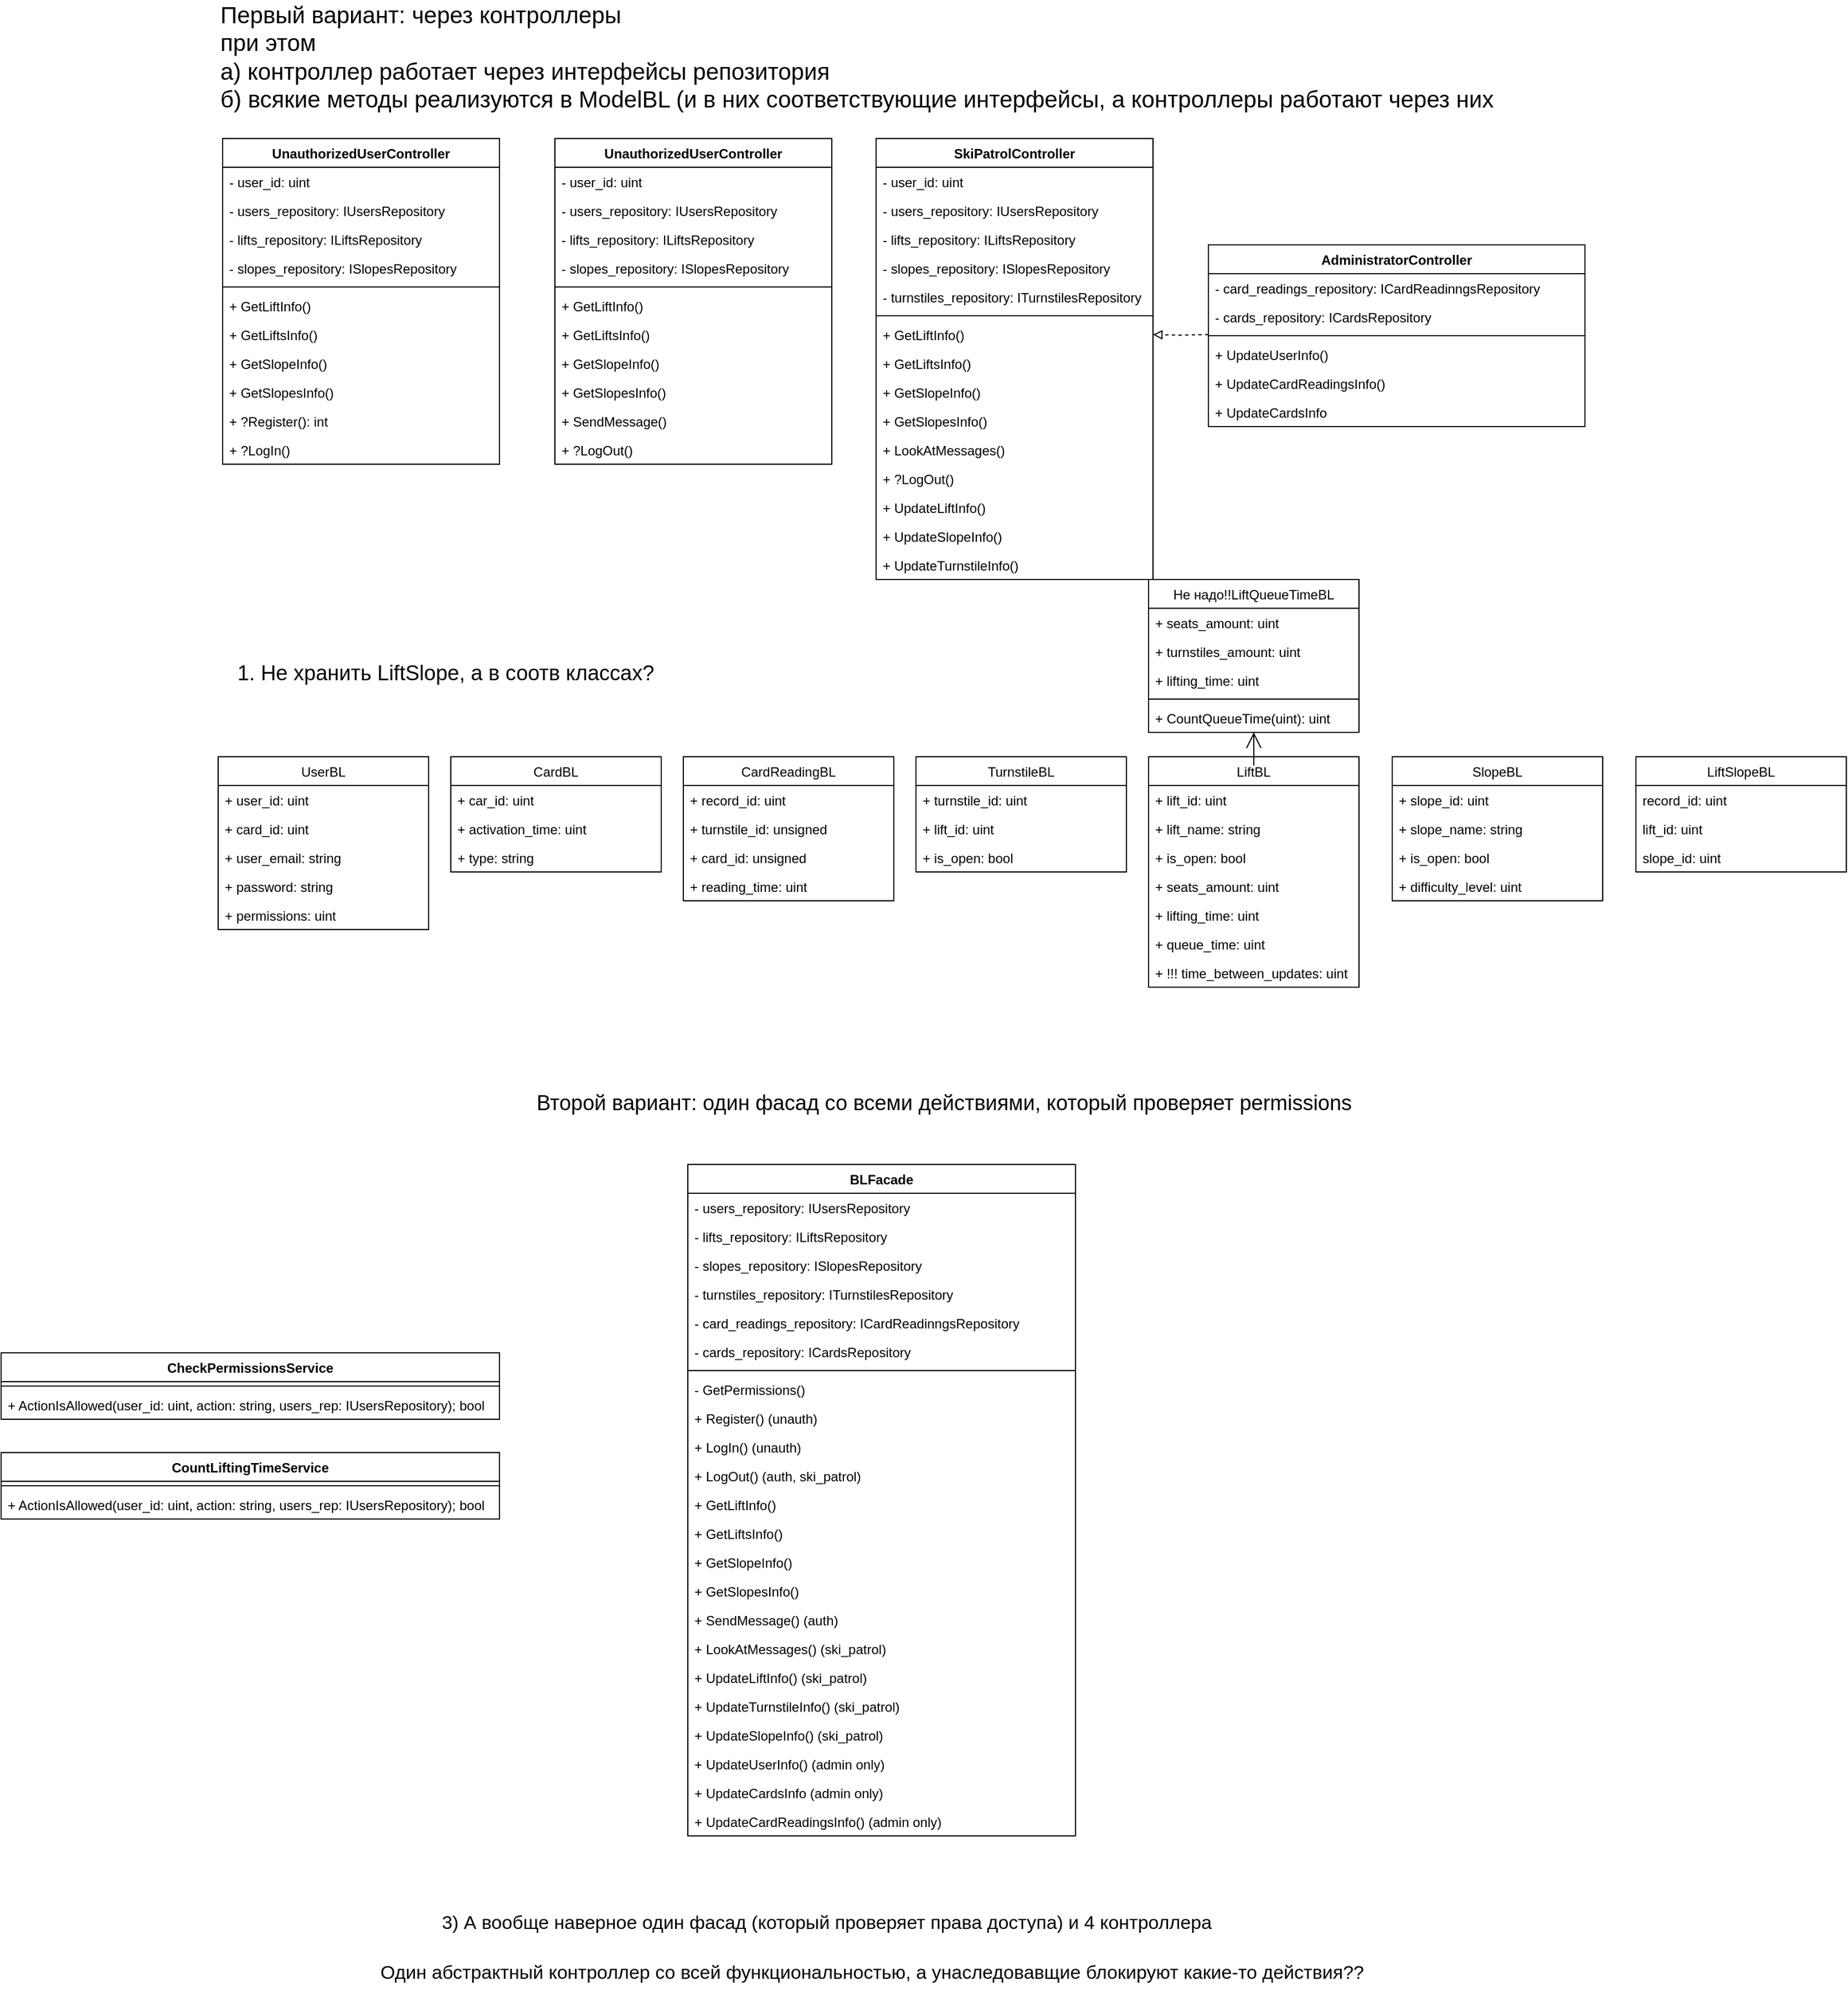 <mxfile version="13.9.9" type="device"><diagram id="GbAxHkQEyQ_dzxyDIb_W" name="Страница 1"><mxGraphModel dx="3433" dy="1813" grid="1" gridSize="10" guides="1" tooltips="1" connect="1" arrows="1" fold="1" page="1" pageScale="1" pageWidth="827" pageHeight="1169" math="0" shadow="0"><root><mxCell id="0"/><mxCell id="1" parent="0"/><mxCell id="fqfk4KdycGgmGT_ouK-s-1" value="UserBL" style="swimlane;fontStyle=0;childLayout=stackLayout;horizontal=1;startSize=26;fillColor=none;horizontalStack=0;resizeParent=1;resizeParentMax=0;resizeLast=0;collapsible=1;marginBottom=0;" parent="1" vertex="1"><mxGeometry x="-1884" y="32" width="190" height="156" as="geometry"/></mxCell><mxCell id="fqfk4KdycGgmGT_ouK-s-2" value="+ user_id: uint" style="text;strokeColor=none;fillColor=none;align=left;verticalAlign=top;spacingLeft=4;spacingRight=4;overflow=hidden;rotatable=0;points=[[0,0.5],[1,0.5]];portConstraint=eastwest;" parent="fqfk4KdycGgmGT_ouK-s-1" vertex="1"><mxGeometry y="26" width="190" height="26" as="geometry"/></mxCell><mxCell id="fqfk4KdycGgmGT_ouK-s-3" value="+ card_id: uint" style="text;strokeColor=none;fillColor=none;align=left;verticalAlign=top;spacingLeft=4;spacingRight=4;overflow=hidden;rotatable=0;points=[[0,0.5],[1,0.5]];portConstraint=eastwest;" parent="fqfk4KdycGgmGT_ouK-s-1" vertex="1"><mxGeometry y="52" width="190" height="26" as="geometry"/></mxCell><mxCell id="fqfk4KdycGgmGT_ouK-s-4" value="+ user_email: string" style="text;strokeColor=none;fillColor=none;align=left;verticalAlign=top;spacingLeft=4;spacingRight=4;overflow=hidden;rotatable=0;points=[[0,0.5],[1,0.5]];portConstraint=eastwest;" parent="fqfk4KdycGgmGT_ouK-s-1" vertex="1"><mxGeometry y="78" width="190" height="26" as="geometry"/></mxCell><mxCell id="fqfk4KdycGgmGT_ouK-s-5" value="+ password: string" style="text;strokeColor=none;fillColor=none;align=left;verticalAlign=top;spacingLeft=4;spacingRight=4;overflow=hidden;rotatable=0;points=[[0,0.5],[1,0.5]];portConstraint=eastwest;" parent="fqfk4KdycGgmGT_ouK-s-1" vertex="1"><mxGeometry y="104" width="190" height="26" as="geometry"/></mxCell><mxCell id="fqfk4KdycGgmGT_ouK-s-6" value="+ permissions: uint" style="text;strokeColor=none;fillColor=none;align=left;verticalAlign=top;spacingLeft=4;spacingRight=4;overflow=hidden;rotatable=0;points=[[0,0.5],[1,0.5]];portConstraint=eastwest;" parent="fqfk4KdycGgmGT_ouK-s-1" vertex="1"><mxGeometry y="130" width="190" height="26" as="geometry"/></mxCell><mxCell id="fqfk4KdycGgmGT_ouK-s-7" value="CardBL" style="swimlane;fontStyle=0;childLayout=stackLayout;horizontal=1;startSize=26;fillColor=none;horizontalStack=0;resizeParent=1;resizeParentMax=0;resizeLast=0;collapsible=1;marginBottom=0;" parent="1" vertex="1"><mxGeometry x="-1674" y="32" width="190" height="104" as="geometry"/></mxCell><mxCell id="fqfk4KdycGgmGT_ouK-s-8" value="+ car_id: uint" style="text;strokeColor=none;fillColor=none;align=left;verticalAlign=top;spacingLeft=4;spacingRight=4;overflow=hidden;rotatable=0;points=[[0,0.5],[1,0.5]];portConstraint=eastwest;" parent="fqfk4KdycGgmGT_ouK-s-7" vertex="1"><mxGeometry y="26" width="190" height="26" as="geometry"/></mxCell><mxCell id="fqfk4KdycGgmGT_ouK-s-9" value="+ activation_time: uint" style="text;strokeColor=none;fillColor=none;align=left;verticalAlign=top;spacingLeft=4;spacingRight=4;overflow=hidden;rotatable=0;points=[[0,0.5],[1,0.5]];portConstraint=eastwest;" parent="fqfk4KdycGgmGT_ouK-s-7" vertex="1"><mxGeometry y="52" width="190" height="26" as="geometry"/></mxCell><mxCell id="fqfk4KdycGgmGT_ouK-s-10" value="+ type: string" style="text;strokeColor=none;fillColor=none;align=left;verticalAlign=top;spacingLeft=4;spacingRight=4;overflow=hidden;rotatable=0;points=[[0,0.5],[1,0.5]];portConstraint=eastwest;" parent="fqfk4KdycGgmGT_ouK-s-7" vertex="1"><mxGeometry y="78" width="190" height="26" as="geometry"/></mxCell><mxCell id="fqfk4KdycGgmGT_ouK-s-13" value="CardReadingBL" style="swimlane;fontStyle=0;childLayout=stackLayout;horizontal=1;startSize=26;fillColor=none;horizontalStack=0;resizeParent=1;resizeParentMax=0;resizeLast=0;collapsible=1;marginBottom=0;" parent="1" vertex="1"><mxGeometry x="-1464" y="32" width="190" height="130" as="geometry"/></mxCell><mxCell id="fqfk4KdycGgmGT_ouK-s-14" value="+ record_id: uint" style="text;strokeColor=none;fillColor=none;align=left;verticalAlign=top;spacingLeft=4;spacingRight=4;overflow=hidden;rotatable=0;points=[[0,0.5],[1,0.5]];portConstraint=eastwest;" parent="fqfk4KdycGgmGT_ouK-s-13" vertex="1"><mxGeometry y="26" width="190" height="26" as="geometry"/></mxCell><mxCell id="fqfk4KdycGgmGT_ouK-s-15" value="+ turnstile_id: unsigned" style="text;strokeColor=none;fillColor=none;align=left;verticalAlign=top;spacingLeft=4;spacingRight=4;overflow=hidden;rotatable=0;points=[[0,0.5],[1,0.5]];portConstraint=eastwest;" parent="fqfk4KdycGgmGT_ouK-s-13" vertex="1"><mxGeometry y="52" width="190" height="26" as="geometry"/></mxCell><mxCell id="fqfk4KdycGgmGT_ouK-s-16" value="+ card_id: unsigned" style="text;strokeColor=none;fillColor=none;align=left;verticalAlign=top;spacingLeft=4;spacingRight=4;overflow=hidden;rotatable=0;points=[[0,0.5],[1,0.5]];portConstraint=eastwest;" parent="fqfk4KdycGgmGT_ouK-s-13" vertex="1"><mxGeometry y="78" width="190" height="26" as="geometry"/></mxCell><mxCell id="fqfk4KdycGgmGT_ouK-s-17" value="+ reading_time: uint" style="text;strokeColor=none;fillColor=none;align=left;verticalAlign=top;spacingLeft=4;spacingRight=4;overflow=hidden;rotatable=0;points=[[0,0.5],[1,0.5]];portConstraint=eastwest;" parent="fqfk4KdycGgmGT_ouK-s-13" vertex="1"><mxGeometry y="104" width="190" height="26" as="geometry"/></mxCell><mxCell id="fqfk4KdycGgmGT_ouK-s-18" value="TurnstileBL" style="swimlane;fontStyle=0;childLayout=stackLayout;horizontal=1;startSize=26;fillColor=none;horizontalStack=0;resizeParent=1;resizeParentMax=0;resizeLast=0;collapsible=1;marginBottom=0;" parent="1" vertex="1"><mxGeometry x="-1254" y="32" width="190" height="104" as="geometry"/></mxCell><mxCell id="fqfk4KdycGgmGT_ouK-s-19" value="+ turnstile_id: uint" style="text;strokeColor=none;fillColor=none;align=left;verticalAlign=top;spacingLeft=4;spacingRight=4;overflow=hidden;rotatable=0;points=[[0,0.5],[1,0.5]];portConstraint=eastwest;" parent="fqfk4KdycGgmGT_ouK-s-18" vertex="1"><mxGeometry y="26" width="190" height="26" as="geometry"/></mxCell><mxCell id="fqfk4KdycGgmGT_ouK-s-20" value="+ lift_id: uint" style="text;strokeColor=none;fillColor=none;align=left;verticalAlign=top;spacingLeft=4;spacingRight=4;overflow=hidden;rotatable=0;points=[[0,0.5],[1,0.5]];portConstraint=eastwest;" parent="fqfk4KdycGgmGT_ouK-s-18" vertex="1"><mxGeometry y="52" width="190" height="26" as="geometry"/></mxCell><mxCell id="fqfk4KdycGgmGT_ouK-s-21" value="+ is_open: bool" style="text;strokeColor=none;fillColor=none;align=left;verticalAlign=top;spacingLeft=4;spacingRight=4;overflow=hidden;rotatable=0;points=[[0,0.5],[1,0.5]];portConstraint=eastwest;" parent="fqfk4KdycGgmGT_ouK-s-18" vertex="1"><mxGeometry y="78" width="190" height="26" as="geometry"/></mxCell><mxCell id="fqfk4KdycGgmGT_ouK-s-23" value="LiftBL" style="swimlane;fontStyle=0;childLayout=stackLayout;horizontal=1;startSize=26;fillColor=none;horizontalStack=0;resizeParent=1;resizeParentMax=0;resizeLast=0;collapsible=1;marginBottom=0;" parent="1" vertex="1"><mxGeometry x="-1044" y="32" width="190" height="208" as="geometry"/></mxCell><mxCell id="fqfk4KdycGgmGT_ouK-s-24" value="+ lift_id: uint" style="text;strokeColor=none;fillColor=none;align=left;verticalAlign=top;spacingLeft=4;spacingRight=4;overflow=hidden;rotatable=0;points=[[0,0.5],[1,0.5]];portConstraint=eastwest;" parent="fqfk4KdycGgmGT_ouK-s-23" vertex="1"><mxGeometry y="26" width="190" height="26" as="geometry"/></mxCell><mxCell id="fqfk4KdycGgmGT_ouK-s-25" value="+ lift_name: string" style="text;strokeColor=none;fillColor=none;align=left;verticalAlign=top;spacingLeft=4;spacingRight=4;overflow=hidden;rotatable=0;points=[[0,0.5],[1,0.5]];portConstraint=eastwest;" parent="fqfk4KdycGgmGT_ouK-s-23" vertex="1"><mxGeometry y="52" width="190" height="26" as="geometry"/></mxCell><mxCell id="fqfk4KdycGgmGT_ouK-s-26" value="+ is_open: bool" style="text;strokeColor=none;fillColor=none;align=left;verticalAlign=top;spacingLeft=4;spacingRight=4;overflow=hidden;rotatable=0;points=[[0,0.5],[1,0.5]];portConstraint=eastwest;" parent="fqfk4KdycGgmGT_ouK-s-23" vertex="1"><mxGeometry y="78" width="190" height="26" as="geometry"/></mxCell><mxCell id="fqfk4KdycGgmGT_ouK-s-27" value="+ seats_amount: uint" style="text;strokeColor=none;fillColor=none;align=left;verticalAlign=top;spacingLeft=4;spacingRight=4;overflow=hidden;rotatable=0;points=[[0,0.5],[1,0.5]];portConstraint=eastwest;" parent="fqfk4KdycGgmGT_ouK-s-23" vertex="1"><mxGeometry y="104" width="190" height="26" as="geometry"/></mxCell><mxCell id="fqfk4KdycGgmGT_ouK-s-28" value="+ lifting_time: uint" style="text;strokeColor=none;fillColor=none;align=left;verticalAlign=top;spacingLeft=4;spacingRight=4;overflow=hidden;rotatable=0;points=[[0,0.5],[1,0.5]];portConstraint=eastwest;" parent="fqfk4KdycGgmGT_ouK-s-23" vertex="1"><mxGeometry y="130" width="190" height="26" as="geometry"/></mxCell><mxCell id="fqfk4KdycGgmGT_ouK-s-29" value="+ queue_time: uint" style="text;strokeColor=none;fillColor=none;align=left;verticalAlign=top;spacingLeft=4;spacingRight=4;overflow=hidden;rotatable=0;points=[[0,0.5],[1,0.5]];portConstraint=eastwest;" parent="fqfk4KdycGgmGT_ouK-s-23" vertex="1"><mxGeometry y="156" width="190" height="26" as="geometry"/></mxCell><mxCell id="0zV8ioGAfvwG8wDS9PG2-13" value="+ !!! time_between_updates: uint" style="text;strokeColor=none;fillColor=none;align=left;verticalAlign=top;spacingLeft=4;spacingRight=4;overflow=hidden;rotatable=0;points=[[0,0.5],[1,0.5]];portConstraint=eastwest;" parent="fqfk4KdycGgmGT_ouK-s-23" vertex="1"><mxGeometry y="182" width="190" height="26" as="geometry"/></mxCell><mxCell id="fqfk4KdycGgmGT_ouK-s-30" value="SlopeBL" style="swimlane;fontStyle=0;childLayout=stackLayout;horizontal=1;startSize=26;fillColor=none;horizontalStack=0;resizeParent=1;resizeParentMax=0;resizeLast=0;collapsible=1;marginBottom=0;" parent="1" vertex="1"><mxGeometry x="-824" y="32" width="190" height="130" as="geometry"/></mxCell><mxCell id="fqfk4KdycGgmGT_ouK-s-31" value="+ slope_id: uint" style="text;strokeColor=none;fillColor=none;align=left;verticalAlign=top;spacingLeft=4;spacingRight=4;overflow=hidden;rotatable=0;points=[[0,0.5],[1,0.5]];portConstraint=eastwest;" parent="fqfk4KdycGgmGT_ouK-s-30" vertex="1"><mxGeometry y="26" width="190" height="26" as="geometry"/></mxCell><mxCell id="fqfk4KdycGgmGT_ouK-s-32" value="+ slope_name: string" style="text;strokeColor=none;fillColor=none;align=left;verticalAlign=top;spacingLeft=4;spacingRight=4;overflow=hidden;rotatable=0;points=[[0,0.5],[1,0.5]];portConstraint=eastwest;" parent="fqfk4KdycGgmGT_ouK-s-30" vertex="1"><mxGeometry y="52" width="190" height="26" as="geometry"/></mxCell><mxCell id="fqfk4KdycGgmGT_ouK-s-33" value="+ is_open: bool" style="text;strokeColor=none;fillColor=none;align=left;verticalAlign=top;spacingLeft=4;spacingRight=4;overflow=hidden;rotatable=0;points=[[0,0.5],[1,0.5]];portConstraint=eastwest;" parent="fqfk4KdycGgmGT_ouK-s-30" vertex="1"><mxGeometry y="78" width="190" height="26" as="geometry"/></mxCell><mxCell id="fqfk4KdycGgmGT_ouK-s-34" value="+ difficulty_level: uint" style="text;strokeColor=none;fillColor=none;align=left;verticalAlign=top;spacingLeft=4;spacingRight=4;overflow=hidden;rotatable=0;points=[[0,0.5],[1,0.5]];portConstraint=eastwest;" parent="fqfk4KdycGgmGT_ouK-s-30" vertex="1"><mxGeometry y="104" width="190" height="26" as="geometry"/></mxCell><mxCell id="fqfk4KdycGgmGT_ouK-s-37" value="LiftSlopeBL" style="swimlane;fontStyle=0;childLayout=stackLayout;horizontal=1;startSize=26;fillColor=none;horizontalStack=0;resizeParent=1;resizeParentMax=0;resizeLast=0;collapsible=1;marginBottom=0;" parent="1" vertex="1"><mxGeometry x="-604" y="32" width="190" height="104" as="geometry"/></mxCell><mxCell id="fqfk4KdycGgmGT_ouK-s-38" value="record_id: uint" style="text;strokeColor=none;fillColor=none;align=left;verticalAlign=top;spacingLeft=4;spacingRight=4;overflow=hidden;rotatable=0;points=[[0,0.5],[1,0.5]];portConstraint=eastwest;" parent="fqfk4KdycGgmGT_ouK-s-37" vertex="1"><mxGeometry y="26" width="190" height="26" as="geometry"/></mxCell><mxCell id="fqfk4KdycGgmGT_ouK-s-39" value="lift_id: uint" style="text;strokeColor=none;fillColor=none;align=left;verticalAlign=top;spacingLeft=4;spacingRight=4;overflow=hidden;rotatable=0;points=[[0,0.5],[1,0.5]];portConstraint=eastwest;" parent="fqfk4KdycGgmGT_ouK-s-37" vertex="1"><mxGeometry y="52" width="190" height="26" as="geometry"/></mxCell><mxCell id="fqfk4KdycGgmGT_ouK-s-40" value="slope_id: uint" style="text;strokeColor=none;fillColor=none;align=left;verticalAlign=top;spacingLeft=4;spacingRight=4;overflow=hidden;rotatable=0;points=[[0,0.5],[1,0.5]];portConstraint=eastwest;" parent="fqfk4KdycGgmGT_ouK-s-37" vertex="1"><mxGeometry y="78" width="190" height="26" as="geometry"/></mxCell><mxCell id="0zV8ioGAfvwG8wDS9PG2-7" value="Не надо!!LiftQueueTimeBL" style="swimlane;fontStyle=0;align=center;verticalAlign=top;childLayout=stackLayout;horizontal=1;startSize=26;horizontalStack=0;resizeParent=1;resizeParentMax=0;resizeLast=0;collapsible=1;marginBottom=0;" parent="1" vertex="1"><mxGeometry x="-1044" y="-128" width="190" height="138" as="geometry"/></mxCell><mxCell id="0zV8ioGAfvwG8wDS9PG2-11" value="+ seats_amount: uint" style="text;strokeColor=none;fillColor=none;align=left;verticalAlign=top;spacingLeft=4;spacingRight=4;overflow=hidden;rotatable=0;points=[[0,0.5],[1,0.5]];portConstraint=eastwest;" parent="0zV8ioGAfvwG8wDS9PG2-7" vertex="1"><mxGeometry y="26" width="190" height="26" as="geometry"/></mxCell><mxCell id="0zV8ioGAfvwG8wDS9PG2-4" value="+ turnstiles_amount: uint" style="text;strokeColor=none;fillColor=none;align=left;verticalAlign=top;spacingLeft=4;spacingRight=4;overflow=hidden;rotatable=0;points=[[0,0.5],[1,0.5]];portConstraint=eastwest;" parent="0zV8ioGAfvwG8wDS9PG2-7" vertex="1"><mxGeometry y="52" width="190" height="26" as="geometry"/></mxCell><mxCell id="0zV8ioGAfvwG8wDS9PG2-12" value="+ lifting_time: uint" style="text;strokeColor=none;fillColor=none;align=left;verticalAlign=top;spacingLeft=4;spacingRight=4;overflow=hidden;rotatable=0;points=[[0,0.5],[1,0.5]];portConstraint=eastwest;" parent="0zV8ioGAfvwG8wDS9PG2-7" vertex="1"><mxGeometry y="78" width="190" height="26" as="geometry"/></mxCell><mxCell id="0zV8ioGAfvwG8wDS9PG2-10" value="" style="line;strokeWidth=1;fillColor=none;align=left;verticalAlign=middle;spacingTop=-1;spacingLeft=3;spacingRight=3;rotatable=0;labelPosition=right;points=[];portConstraint=eastwest;" parent="0zV8ioGAfvwG8wDS9PG2-7" vertex="1"><mxGeometry y="104" width="190" height="8" as="geometry"/></mxCell><mxCell id="0zV8ioGAfvwG8wDS9PG2-16" value="+ CountQueueTime(uint): uint" style="text;strokeColor=none;fillColor=none;align=left;verticalAlign=top;spacingLeft=4;spacingRight=4;overflow=hidden;rotatable=0;points=[[0,0.5],[1,0.5]];portConstraint=eastwest;" parent="0zV8ioGAfvwG8wDS9PG2-7" vertex="1"><mxGeometry y="112" width="190" height="26" as="geometry"/></mxCell><mxCell id="0zV8ioGAfvwG8wDS9PG2-14" style="edgeStyle=orthogonalEdgeStyle;rounded=0;orthogonalLoop=1;jettySize=auto;html=1;endArrow=open;endFill=0;endSize=12;" parent="1" source="fqfk4KdycGgmGT_ouK-s-23" target="0zV8ioGAfvwG8wDS9PG2-7" edge="1"><mxGeometry relative="1" as="geometry"><mxPoint x="-1149" y="288" as="sourcePoint"/><mxPoint x="-1149" y="146" as="targetPoint"/></mxGeometry></mxCell><mxCell id="-RoOE3tlE-Fa9Ht9L5zT-1" value="UnauthorizedUserController" style="swimlane;fontStyle=1;align=center;verticalAlign=top;childLayout=stackLayout;horizontal=1;startSize=26;horizontalStack=0;resizeParent=1;resizeParentMax=0;resizeLast=0;collapsible=1;marginBottom=0;" parent="1" vertex="1"><mxGeometry x="-1880" y="-526" width="250" height="294" as="geometry"/></mxCell><mxCell id="-RoOE3tlE-Fa9Ht9L5zT-2" value="- user_id: uint" style="text;strokeColor=none;fillColor=none;align=left;verticalAlign=top;spacingLeft=4;spacingRight=4;overflow=hidden;rotatable=0;points=[[0,0.5],[1,0.5]];portConstraint=eastwest;" parent="-RoOE3tlE-Fa9Ht9L5zT-1" vertex="1"><mxGeometry y="26" width="250" height="26" as="geometry"/></mxCell><mxCell id="-RoOE3tlE-Fa9Ht9L5zT-22" value="- users_repository: IUsersRepository" style="text;strokeColor=none;fillColor=none;align=left;verticalAlign=top;spacingLeft=4;spacingRight=4;overflow=hidden;rotatable=0;points=[[0,0.5],[1,0.5]];portConstraint=eastwest;" parent="-RoOE3tlE-Fa9Ht9L5zT-1" vertex="1"><mxGeometry y="52" width="250" height="26" as="geometry"/></mxCell><mxCell id="-RoOE3tlE-Fa9Ht9L5zT-19" value="- lifts_repository: ILiftsRepository" style="text;strokeColor=none;fillColor=none;align=left;verticalAlign=top;spacingLeft=4;spacingRight=4;overflow=hidden;rotatable=0;points=[[0,0.5],[1,0.5]];portConstraint=eastwest;" parent="-RoOE3tlE-Fa9Ht9L5zT-1" vertex="1"><mxGeometry y="78" width="250" height="26" as="geometry"/></mxCell><mxCell id="-RoOE3tlE-Fa9Ht9L5zT-20" value="- slopes_repository: ISlopesRepository" style="text;strokeColor=none;fillColor=none;align=left;verticalAlign=top;spacingLeft=4;spacingRight=4;overflow=hidden;rotatable=0;points=[[0,0.5],[1,0.5]];portConstraint=eastwest;" parent="-RoOE3tlE-Fa9Ht9L5zT-1" vertex="1"><mxGeometry y="104" width="250" height="26" as="geometry"/></mxCell><mxCell id="-RoOE3tlE-Fa9Ht9L5zT-3" value="" style="line;strokeWidth=1;fillColor=none;align=left;verticalAlign=middle;spacingTop=-1;spacingLeft=3;spacingRight=3;rotatable=0;labelPosition=right;points=[];portConstraint=eastwest;" parent="-RoOE3tlE-Fa9Ht9L5zT-1" vertex="1"><mxGeometry y="130" width="250" height="8" as="geometry"/></mxCell><mxCell id="-RoOE3tlE-Fa9Ht9L5zT-6" value="+ GetLiftInfo()" style="text;strokeColor=none;fillColor=none;align=left;verticalAlign=top;spacingLeft=4;spacingRight=4;overflow=hidden;rotatable=0;points=[[0,0.5],[1,0.5]];portConstraint=eastwest;" parent="-RoOE3tlE-Fa9Ht9L5zT-1" vertex="1"><mxGeometry y="138" width="250" height="26" as="geometry"/></mxCell><mxCell id="-RoOE3tlE-Fa9Ht9L5zT-7" value="+ GetLiftsInfo()" style="text;strokeColor=none;fillColor=none;align=left;verticalAlign=top;spacingLeft=4;spacingRight=4;overflow=hidden;rotatable=0;points=[[0,0.5],[1,0.5]];portConstraint=eastwest;" parent="-RoOE3tlE-Fa9Ht9L5zT-1" vertex="1"><mxGeometry y="164" width="250" height="26" as="geometry"/></mxCell><mxCell id="-RoOE3tlE-Fa9Ht9L5zT-8" value="+ GetSlopeInfo()" style="text;strokeColor=none;fillColor=none;align=left;verticalAlign=top;spacingLeft=4;spacingRight=4;overflow=hidden;rotatable=0;points=[[0,0.5],[1,0.5]];portConstraint=eastwest;" parent="-RoOE3tlE-Fa9Ht9L5zT-1" vertex="1"><mxGeometry y="190" width="250" height="26" as="geometry"/></mxCell><mxCell id="-RoOE3tlE-Fa9Ht9L5zT-9" value="+ GetSlopesInfo()" style="text;strokeColor=none;fillColor=none;align=left;verticalAlign=top;spacingLeft=4;spacingRight=4;overflow=hidden;rotatable=0;points=[[0,0.5],[1,0.5]];portConstraint=eastwest;" parent="-RoOE3tlE-Fa9Ht9L5zT-1" vertex="1"><mxGeometry y="216" width="250" height="26" as="geometry"/></mxCell><mxCell id="-RoOE3tlE-Fa9Ht9L5zT-4" value="+ ?Register(): int&#10;" style="text;strokeColor=none;fillColor=none;align=left;verticalAlign=top;spacingLeft=4;spacingRight=4;overflow=hidden;rotatable=0;points=[[0,0.5],[1,0.5]];portConstraint=eastwest;" parent="-RoOE3tlE-Fa9Ht9L5zT-1" vertex="1"><mxGeometry y="242" width="250" height="26" as="geometry"/></mxCell><mxCell id="-RoOE3tlE-Fa9Ht9L5zT-5" value="+ ?LogIn()" style="text;strokeColor=none;fillColor=none;align=left;verticalAlign=top;spacingLeft=4;spacingRight=4;overflow=hidden;rotatable=0;points=[[0,0.5],[1,0.5]];portConstraint=eastwest;" parent="-RoOE3tlE-Fa9Ht9L5zT-1" vertex="1"><mxGeometry y="268" width="250" height="26" as="geometry"/></mxCell><mxCell id="-RoOE3tlE-Fa9Ht9L5zT-32" value="UnauthorizedUserController" style="swimlane;fontStyle=1;align=center;verticalAlign=top;childLayout=stackLayout;horizontal=1;startSize=26;horizontalStack=0;resizeParent=1;resizeParentMax=0;resizeLast=0;collapsible=1;marginBottom=0;" parent="1" vertex="1"><mxGeometry x="-1580" y="-526" width="250" height="294" as="geometry"/></mxCell><mxCell id="-RoOE3tlE-Fa9Ht9L5zT-33" value="- user_id: uint" style="text;strokeColor=none;fillColor=none;align=left;verticalAlign=top;spacingLeft=4;spacingRight=4;overflow=hidden;rotatable=0;points=[[0,0.5],[1,0.5]];portConstraint=eastwest;" parent="-RoOE3tlE-Fa9Ht9L5zT-32" vertex="1"><mxGeometry y="26" width="250" height="26" as="geometry"/></mxCell><mxCell id="-RoOE3tlE-Fa9Ht9L5zT-34" value="- users_repository: IUsersRepository" style="text;strokeColor=none;fillColor=none;align=left;verticalAlign=top;spacingLeft=4;spacingRight=4;overflow=hidden;rotatable=0;points=[[0,0.5],[1,0.5]];portConstraint=eastwest;" parent="-RoOE3tlE-Fa9Ht9L5zT-32" vertex="1"><mxGeometry y="52" width="250" height="26" as="geometry"/></mxCell><mxCell id="-RoOE3tlE-Fa9Ht9L5zT-35" value="- lifts_repository: ILiftsRepository" style="text;strokeColor=none;fillColor=none;align=left;verticalAlign=top;spacingLeft=4;spacingRight=4;overflow=hidden;rotatable=0;points=[[0,0.5],[1,0.5]];portConstraint=eastwest;" parent="-RoOE3tlE-Fa9Ht9L5zT-32" vertex="1"><mxGeometry y="78" width="250" height="26" as="geometry"/></mxCell><mxCell id="-RoOE3tlE-Fa9Ht9L5zT-36" value="- slopes_repository: ISlopesRepository" style="text;strokeColor=none;fillColor=none;align=left;verticalAlign=top;spacingLeft=4;spacingRight=4;overflow=hidden;rotatable=0;points=[[0,0.5],[1,0.5]];portConstraint=eastwest;" parent="-RoOE3tlE-Fa9Ht9L5zT-32" vertex="1"><mxGeometry y="104" width="250" height="26" as="geometry"/></mxCell><mxCell id="-RoOE3tlE-Fa9Ht9L5zT-38" value="" style="line;strokeWidth=1;fillColor=none;align=left;verticalAlign=middle;spacingTop=-1;spacingLeft=3;spacingRight=3;rotatable=0;labelPosition=right;points=[];portConstraint=eastwest;" parent="-RoOE3tlE-Fa9Ht9L5zT-32" vertex="1"><mxGeometry y="130" width="250" height="8" as="geometry"/></mxCell><mxCell id="-RoOE3tlE-Fa9Ht9L5zT-41" value="+ GetLiftInfo()" style="text;strokeColor=none;fillColor=none;align=left;verticalAlign=top;spacingLeft=4;spacingRight=4;overflow=hidden;rotatable=0;points=[[0,0.5],[1,0.5]];portConstraint=eastwest;" parent="-RoOE3tlE-Fa9Ht9L5zT-32" vertex="1"><mxGeometry y="138" width="250" height="26" as="geometry"/></mxCell><mxCell id="-RoOE3tlE-Fa9Ht9L5zT-42" value="+ GetLiftsInfo()" style="text;strokeColor=none;fillColor=none;align=left;verticalAlign=top;spacingLeft=4;spacingRight=4;overflow=hidden;rotatable=0;points=[[0,0.5],[1,0.5]];portConstraint=eastwest;" parent="-RoOE3tlE-Fa9Ht9L5zT-32" vertex="1"><mxGeometry y="164" width="250" height="26" as="geometry"/></mxCell><mxCell id="-RoOE3tlE-Fa9Ht9L5zT-43" value="+ GetSlopeInfo()" style="text;strokeColor=none;fillColor=none;align=left;verticalAlign=top;spacingLeft=4;spacingRight=4;overflow=hidden;rotatable=0;points=[[0,0.5],[1,0.5]];portConstraint=eastwest;" parent="-RoOE3tlE-Fa9Ht9L5zT-32" vertex="1"><mxGeometry y="190" width="250" height="26" as="geometry"/></mxCell><mxCell id="-RoOE3tlE-Fa9Ht9L5zT-44" value="+ GetSlopesInfo()" style="text;strokeColor=none;fillColor=none;align=left;verticalAlign=top;spacingLeft=4;spacingRight=4;overflow=hidden;rotatable=0;points=[[0,0.5],[1,0.5]];portConstraint=eastwest;" parent="-RoOE3tlE-Fa9Ht9L5zT-32" vertex="1"><mxGeometry y="216" width="250" height="26" as="geometry"/></mxCell><mxCell id="-RoOE3tlE-Fa9Ht9L5zT-45" value="+ SendMessage()" style="text;strokeColor=none;fillColor=none;align=left;verticalAlign=top;spacingLeft=4;spacingRight=4;overflow=hidden;rotatable=0;points=[[0,0.5],[1,0.5]];portConstraint=eastwest;" parent="-RoOE3tlE-Fa9Ht9L5zT-32" vertex="1"><mxGeometry y="242" width="250" height="26" as="geometry"/></mxCell><mxCell id="-RoOE3tlE-Fa9Ht9L5zT-40" value="+ ?LogOut()" style="text;strokeColor=none;fillColor=none;align=left;verticalAlign=top;spacingLeft=4;spacingRight=4;overflow=hidden;rotatable=0;points=[[0,0.5],[1,0.5]];portConstraint=eastwest;" parent="-RoOE3tlE-Fa9Ht9L5zT-32" vertex="1"><mxGeometry y="268" width="250" height="26" as="geometry"/></mxCell><mxCell id="-RoOE3tlE-Fa9Ht9L5zT-46" value="SkiPatrolController" style="swimlane;fontStyle=1;align=center;verticalAlign=top;childLayout=stackLayout;horizontal=1;startSize=26;horizontalStack=0;resizeParent=1;resizeParentMax=0;resizeLast=0;collapsible=1;marginBottom=0;" parent="1" vertex="1"><mxGeometry x="-1290" y="-526" width="250" height="398" as="geometry"/></mxCell><mxCell id="-RoOE3tlE-Fa9Ht9L5zT-47" value="- user_id: uint" style="text;strokeColor=none;fillColor=none;align=left;verticalAlign=top;spacingLeft=4;spacingRight=4;overflow=hidden;rotatable=0;points=[[0,0.5],[1,0.5]];portConstraint=eastwest;" parent="-RoOE3tlE-Fa9Ht9L5zT-46" vertex="1"><mxGeometry y="26" width="250" height="26" as="geometry"/></mxCell><mxCell id="-RoOE3tlE-Fa9Ht9L5zT-48" value="- users_repository: IUsersRepository" style="text;strokeColor=none;fillColor=none;align=left;verticalAlign=top;spacingLeft=4;spacingRight=4;overflow=hidden;rotatable=0;points=[[0,0.5],[1,0.5]];portConstraint=eastwest;" parent="-RoOE3tlE-Fa9Ht9L5zT-46" vertex="1"><mxGeometry y="52" width="250" height="26" as="geometry"/></mxCell><mxCell id="-RoOE3tlE-Fa9Ht9L5zT-49" value="- lifts_repository: ILiftsRepository" style="text;strokeColor=none;fillColor=none;align=left;verticalAlign=top;spacingLeft=4;spacingRight=4;overflow=hidden;rotatable=0;points=[[0,0.5],[1,0.5]];portConstraint=eastwest;" parent="-RoOE3tlE-Fa9Ht9L5zT-46" vertex="1"><mxGeometry y="78" width="250" height="26" as="geometry"/></mxCell><mxCell id="-RoOE3tlE-Fa9Ht9L5zT-50" value="- slopes_repository: ISlopesRepository" style="text;strokeColor=none;fillColor=none;align=left;verticalAlign=top;spacingLeft=4;spacingRight=4;overflow=hidden;rotatable=0;points=[[0,0.5],[1,0.5]];portConstraint=eastwest;" parent="-RoOE3tlE-Fa9Ht9L5zT-46" vertex="1"><mxGeometry y="104" width="250" height="26" as="geometry"/></mxCell><mxCell id="-RoOE3tlE-Fa9Ht9L5zT-51" value="- turnstiles_repository: ITurnstilesRepository" style="text;strokeColor=none;fillColor=none;align=left;verticalAlign=top;spacingLeft=4;spacingRight=4;overflow=hidden;rotatable=0;points=[[0,0.5],[1,0.5]];portConstraint=eastwest;" parent="-RoOE3tlE-Fa9Ht9L5zT-46" vertex="1"><mxGeometry y="130" width="250" height="26" as="geometry"/></mxCell><mxCell id="-RoOE3tlE-Fa9Ht9L5zT-52" value="" style="line;strokeWidth=1;fillColor=none;align=left;verticalAlign=middle;spacingTop=-1;spacingLeft=3;spacingRight=3;rotatable=0;labelPosition=right;points=[];portConstraint=eastwest;" parent="-RoOE3tlE-Fa9Ht9L5zT-46" vertex="1"><mxGeometry y="156" width="250" height="8" as="geometry"/></mxCell><mxCell id="-RoOE3tlE-Fa9Ht9L5zT-53" value="+ GetLiftInfo()" style="text;strokeColor=none;fillColor=none;align=left;verticalAlign=top;spacingLeft=4;spacingRight=4;overflow=hidden;rotatable=0;points=[[0,0.5],[1,0.5]];portConstraint=eastwest;" parent="-RoOE3tlE-Fa9Ht9L5zT-46" vertex="1"><mxGeometry y="164" width="250" height="26" as="geometry"/></mxCell><mxCell id="-RoOE3tlE-Fa9Ht9L5zT-54" value="+ GetLiftsInfo()" style="text;strokeColor=none;fillColor=none;align=left;verticalAlign=top;spacingLeft=4;spacingRight=4;overflow=hidden;rotatable=0;points=[[0,0.5],[1,0.5]];portConstraint=eastwest;" parent="-RoOE3tlE-Fa9Ht9L5zT-46" vertex="1"><mxGeometry y="190" width="250" height="26" as="geometry"/></mxCell><mxCell id="-RoOE3tlE-Fa9Ht9L5zT-55" value="+ GetSlopeInfo()" style="text;strokeColor=none;fillColor=none;align=left;verticalAlign=top;spacingLeft=4;spacingRight=4;overflow=hidden;rotatable=0;points=[[0,0.5],[1,0.5]];portConstraint=eastwest;" parent="-RoOE3tlE-Fa9Ht9L5zT-46" vertex="1"><mxGeometry y="216" width="250" height="26" as="geometry"/></mxCell><mxCell id="-RoOE3tlE-Fa9Ht9L5zT-56" value="+ GetSlopesInfo()" style="text;strokeColor=none;fillColor=none;align=left;verticalAlign=top;spacingLeft=4;spacingRight=4;overflow=hidden;rotatable=0;points=[[0,0.5],[1,0.5]];portConstraint=eastwest;" parent="-RoOE3tlE-Fa9Ht9L5zT-46" vertex="1"><mxGeometry y="242" width="250" height="26" as="geometry"/></mxCell><mxCell id="-RoOE3tlE-Fa9Ht9L5zT-57" value="+ LookAtMessages()" style="text;strokeColor=none;fillColor=none;align=left;verticalAlign=top;spacingLeft=4;spacingRight=4;overflow=hidden;rotatable=0;points=[[0,0.5],[1,0.5]];portConstraint=eastwest;" parent="-RoOE3tlE-Fa9Ht9L5zT-46" vertex="1"><mxGeometry y="268" width="250" height="26" as="geometry"/></mxCell><mxCell id="-RoOE3tlE-Fa9Ht9L5zT-58" value="+ ?LogOut()" style="text;strokeColor=none;fillColor=none;align=left;verticalAlign=top;spacingLeft=4;spacingRight=4;overflow=hidden;rotatable=0;points=[[0,0.5],[1,0.5]];portConstraint=eastwest;" parent="-RoOE3tlE-Fa9Ht9L5zT-46" vertex="1"><mxGeometry y="294" width="250" height="26" as="geometry"/></mxCell><mxCell id="-RoOE3tlE-Fa9Ht9L5zT-59" value="+ UpdateLiftInfo()" style="text;strokeColor=none;fillColor=none;align=left;verticalAlign=top;spacingLeft=4;spacingRight=4;overflow=hidden;rotatable=0;points=[[0,0.5],[1,0.5]];portConstraint=eastwest;" parent="-RoOE3tlE-Fa9Ht9L5zT-46" vertex="1"><mxGeometry y="320" width="250" height="26" as="geometry"/></mxCell><mxCell id="-RoOE3tlE-Fa9Ht9L5zT-76" value="+ UpdateSlopeInfo()" style="text;strokeColor=none;fillColor=none;align=left;verticalAlign=top;spacingLeft=4;spacingRight=4;overflow=hidden;rotatable=0;points=[[0,0.5],[1,0.5]];portConstraint=eastwest;" parent="-RoOE3tlE-Fa9Ht9L5zT-46" vertex="1"><mxGeometry y="346" width="250" height="26" as="geometry"/></mxCell><mxCell id="-RoOE3tlE-Fa9Ht9L5zT-60" value="+ UpdateTurnstileInfo()" style="text;strokeColor=none;fillColor=none;align=left;verticalAlign=top;spacingLeft=4;spacingRight=4;overflow=hidden;rotatable=0;points=[[0,0.5],[1,0.5]];portConstraint=eastwest;" parent="-RoOE3tlE-Fa9Ht9L5zT-46" vertex="1"><mxGeometry y="372" width="250" height="26" as="geometry"/></mxCell><mxCell id="-RoOE3tlE-Fa9Ht9L5zT-61" value="AdministratorController" style="swimlane;fontStyle=1;align=center;verticalAlign=top;childLayout=stackLayout;horizontal=1;startSize=26;horizontalStack=0;resizeParent=1;resizeParentMax=0;resizeLast=0;collapsible=1;marginBottom=0;" parent="1" vertex="1"><mxGeometry x="-990" y="-430" width="340" height="164" as="geometry"/></mxCell><mxCell id="-RoOE3tlE-Fa9Ht9L5zT-66" value="- card_readings_repository: ICardReadinngsRepository" style="text;strokeColor=none;fillColor=none;align=left;verticalAlign=top;spacingLeft=4;spacingRight=4;overflow=hidden;rotatable=0;points=[[0,0.5],[1,0.5]];portConstraint=eastwest;" parent="-RoOE3tlE-Fa9Ht9L5zT-61" vertex="1"><mxGeometry y="26" width="340" height="26" as="geometry"/></mxCell><mxCell id="-RoOE3tlE-Fa9Ht9L5zT-78" value="- cards_repository: ICardsRepository" style="text;strokeColor=none;fillColor=none;align=left;verticalAlign=top;spacingLeft=4;spacingRight=4;overflow=hidden;rotatable=0;points=[[0,0.5],[1,0.5]];portConstraint=eastwest;" parent="-RoOE3tlE-Fa9Ht9L5zT-61" vertex="1"><mxGeometry y="52" width="340" height="26" as="geometry"/></mxCell><mxCell id="-RoOE3tlE-Fa9Ht9L5zT-67" value="" style="line;strokeWidth=1;fillColor=none;align=left;verticalAlign=middle;spacingTop=-1;spacingLeft=3;spacingRight=3;rotatable=0;labelPosition=right;points=[];portConstraint=eastwest;" parent="-RoOE3tlE-Fa9Ht9L5zT-61" vertex="1"><mxGeometry y="78" width="340" height="8" as="geometry"/></mxCell><mxCell id="-RoOE3tlE-Fa9Ht9L5zT-68" value="+ UpdateUserInfo()" style="text;strokeColor=none;fillColor=none;align=left;verticalAlign=top;spacingLeft=4;spacingRight=4;overflow=hidden;rotatable=0;points=[[0,0.5],[1,0.5]];portConstraint=eastwest;" parent="-RoOE3tlE-Fa9Ht9L5zT-61" vertex="1"><mxGeometry y="86" width="340" height="26" as="geometry"/></mxCell><mxCell id="-RoOE3tlE-Fa9Ht9L5zT-69" value="+ UpdateCardReadingsInfo()" style="text;strokeColor=none;fillColor=none;align=left;verticalAlign=top;spacingLeft=4;spacingRight=4;overflow=hidden;rotatable=0;points=[[0,0.5],[1,0.5]];portConstraint=eastwest;" parent="-RoOE3tlE-Fa9Ht9L5zT-61" vertex="1"><mxGeometry y="112" width="340" height="26" as="geometry"/></mxCell><mxCell id="-RoOE3tlE-Fa9Ht9L5zT-70" value="+ UpdateCardsInfo" style="text;strokeColor=none;fillColor=none;align=left;verticalAlign=top;spacingLeft=4;spacingRight=4;overflow=hidden;rotatable=0;points=[[0,0.5],[1,0.5]];portConstraint=eastwest;" parent="-RoOE3tlE-Fa9Ht9L5zT-61" vertex="1"><mxGeometry y="138" width="340" height="26" as="geometry"/></mxCell><mxCell id="-RoOE3tlE-Fa9Ht9L5zT-77" style="edgeStyle=orthogonalEdgeStyle;rounded=0;orthogonalLoop=1;jettySize=auto;html=1;entryX=1;entryY=0.5;entryDx=0;entryDy=0;endArrow=block;endFill=0;dashed=1;" parent="1" target="-RoOE3tlE-Fa9Ht9L5zT-53" edge="1"><mxGeometry relative="1" as="geometry"><mxPoint x="-990" y="-349" as="sourcePoint"/></mxGeometry></mxCell><mxCell id="-RoOE3tlE-Fa9Ht9L5zT-79" value="Первый вариант: через контроллеры&lt;br style=&quot;font-size: 21px&quot;&gt;при этом&lt;br style=&quot;font-size: 21px&quot;&gt;а) контроллер работает через интерфейсы репозитория&lt;br style=&quot;font-size: 21px&quot;&gt;б) всякие методы реализуются в ModelBL (и в них соответствующие интерфейсы, а контроллеры работают через них" style="text;html=1;align=left;verticalAlign=middle;resizable=0;points=[];autosize=1;fontSize=21;" parent="1" vertex="1"><mxGeometry x="-1884" y="-650" width="1170" height="100" as="geometry"/></mxCell><mxCell id="-RoOE3tlE-Fa9Ht9L5zT-80" value="1. Не хранить LiftSlope, а в соотв классах?" style="text;html=1;align=center;verticalAlign=middle;resizable=0;points=[];autosize=1;fontSize=19;" parent="1" vertex="1"><mxGeometry x="-1874" y="-58" width="390" height="30" as="geometry"/></mxCell><mxCell id="-RoOE3tlE-Fa9Ht9L5zT-81" value="Второй вариант: один фасад со всеми действиями, который проверяет permissions" style="text;html=1;align=center;verticalAlign=middle;resizable=0;points=[];autosize=1;fontSize=19;" parent="1" vertex="1"><mxGeometry x="-1604" y="330" width="750" height="30" as="geometry"/></mxCell><mxCell id="MXjNy-8QzK-s-gMTQ3VE-1" value="BLFacade" style="swimlane;fontStyle=1;align=center;verticalAlign=top;childLayout=stackLayout;horizontal=1;startSize=26;horizontalStack=0;resizeParent=1;resizeParentMax=0;resizeLast=0;collapsible=1;marginBottom=0;" parent="1" vertex="1"><mxGeometry x="-1460" y="400" width="350" height="606" as="geometry"/></mxCell><mxCell id="MXjNy-8QzK-s-gMTQ3VE-3" value="- users_repository: IUsersRepository" style="text;strokeColor=none;fillColor=none;align=left;verticalAlign=top;spacingLeft=4;spacingRight=4;overflow=hidden;rotatable=0;points=[[0,0.5],[1,0.5]];portConstraint=eastwest;" parent="MXjNy-8QzK-s-gMTQ3VE-1" vertex="1"><mxGeometry y="26" width="350" height="26" as="geometry"/></mxCell><mxCell id="MXjNy-8QzK-s-gMTQ3VE-4" value="- lifts_repository: ILiftsRepository" style="text;strokeColor=none;fillColor=none;align=left;verticalAlign=top;spacingLeft=4;spacingRight=4;overflow=hidden;rotatable=0;points=[[0,0.5],[1,0.5]];portConstraint=eastwest;" parent="MXjNy-8QzK-s-gMTQ3VE-1" vertex="1"><mxGeometry y="52" width="350" height="26" as="geometry"/></mxCell><mxCell id="MXjNy-8QzK-s-gMTQ3VE-5" value="- slopes_repository: ISlopesRepository" style="text;strokeColor=none;fillColor=none;align=left;verticalAlign=top;spacingLeft=4;spacingRight=4;overflow=hidden;rotatable=0;points=[[0,0.5],[1,0.5]];portConstraint=eastwest;" parent="MXjNy-8QzK-s-gMTQ3VE-1" vertex="1"><mxGeometry y="78" width="350" height="26" as="geometry"/></mxCell><mxCell id="MXjNy-8QzK-s-gMTQ3VE-6" value="- turnstiles_repository: ITurnstilesRepository" style="text;strokeColor=none;fillColor=none;align=left;verticalAlign=top;spacingLeft=4;spacingRight=4;overflow=hidden;rotatable=0;points=[[0,0.5],[1,0.5]];portConstraint=eastwest;" parent="MXjNy-8QzK-s-gMTQ3VE-1" vertex="1"><mxGeometry y="104" width="350" height="26" as="geometry"/></mxCell><mxCell id="MXjNy-8QzK-s-gMTQ3VE-27" value="- card_readings_repository: ICardReadinngsRepository" style="text;strokeColor=none;fillColor=none;align=left;verticalAlign=top;spacingLeft=4;spacingRight=4;overflow=hidden;rotatable=0;points=[[0,0.5],[1,0.5]];portConstraint=eastwest;" parent="MXjNy-8QzK-s-gMTQ3VE-1" vertex="1"><mxGeometry y="130" width="350" height="26" as="geometry"/></mxCell><mxCell id="MXjNy-8QzK-s-gMTQ3VE-28" value="- cards_repository: ICardsRepository" style="text;strokeColor=none;fillColor=none;align=left;verticalAlign=top;spacingLeft=4;spacingRight=4;overflow=hidden;rotatable=0;points=[[0,0.5],[1,0.5]];portConstraint=eastwest;" parent="MXjNy-8QzK-s-gMTQ3VE-1" vertex="1"><mxGeometry y="156" width="350" height="26" as="geometry"/></mxCell><mxCell id="MXjNy-8QzK-s-gMTQ3VE-7" value="" style="line;strokeWidth=1;fillColor=none;align=left;verticalAlign=middle;spacingTop=-1;spacingLeft=3;spacingRight=3;rotatable=0;labelPosition=right;points=[];portConstraint=eastwest;" parent="MXjNy-8QzK-s-gMTQ3VE-1" vertex="1"><mxGeometry y="182" width="350" height="8" as="geometry"/></mxCell><mxCell id="MXjNy-8QzK-s-gMTQ3VE-26" value="- GetPermissions()" style="text;strokeColor=none;fillColor=none;align=left;verticalAlign=top;spacingLeft=4;spacingRight=4;overflow=hidden;rotatable=0;points=[[0,0.5],[1,0.5]];portConstraint=eastwest;" parent="MXjNy-8QzK-s-gMTQ3VE-1" vertex="1"><mxGeometry y="190" width="350" height="26" as="geometry"/></mxCell><mxCell id="MXjNy-8QzK-s-gMTQ3VE-17" value="+ Register() (unauth)&#10;" style="text;strokeColor=none;fillColor=none;align=left;verticalAlign=top;spacingLeft=4;spacingRight=4;overflow=hidden;rotatable=0;points=[[0,0.5],[1,0.5]];portConstraint=eastwest;" parent="MXjNy-8QzK-s-gMTQ3VE-1" vertex="1"><mxGeometry y="216" width="350" height="26" as="geometry"/></mxCell><mxCell id="MXjNy-8QzK-s-gMTQ3VE-18" value="+ LogIn() (unauth)" style="text;strokeColor=none;fillColor=none;align=left;verticalAlign=top;spacingLeft=4;spacingRight=4;overflow=hidden;rotatable=0;points=[[0,0.5],[1,0.5]];portConstraint=eastwest;" parent="MXjNy-8QzK-s-gMTQ3VE-1" vertex="1"><mxGeometry y="242" width="350" height="26" as="geometry"/></mxCell><mxCell id="MXjNy-8QzK-s-gMTQ3VE-13" value="+ LogOut() (auth, ski_patrol)" style="text;strokeColor=none;fillColor=none;align=left;verticalAlign=top;spacingLeft=4;spacingRight=4;overflow=hidden;rotatable=0;points=[[0,0.5],[1,0.5]];portConstraint=eastwest;" parent="MXjNy-8QzK-s-gMTQ3VE-1" vertex="1"><mxGeometry y="268" width="350" height="26" as="geometry"/></mxCell><mxCell id="MXjNy-8QzK-s-gMTQ3VE-8" value="+ GetLiftInfo()" style="text;strokeColor=none;fillColor=none;align=left;verticalAlign=top;spacingLeft=4;spacingRight=4;overflow=hidden;rotatable=0;points=[[0,0.5],[1,0.5]];portConstraint=eastwest;" parent="MXjNy-8QzK-s-gMTQ3VE-1" vertex="1"><mxGeometry y="294" width="350" height="26" as="geometry"/></mxCell><mxCell id="MXjNy-8QzK-s-gMTQ3VE-9" value="+ GetLiftsInfo()" style="text;strokeColor=none;fillColor=none;align=left;verticalAlign=top;spacingLeft=4;spacingRight=4;overflow=hidden;rotatable=0;points=[[0,0.5],[1,0.5]];portConstraint=eastwest;" parent="MXjNy-8QzK-s-gMTQ3VE-1" vertex="1"><mxGeometry y="320" width="350" height="26" as="geometry"/></mxCell><mxCell id="MXjNy-8QzK-s-gMTQ3VE-10" value="+ GetSlopeInfo()" style="text;strokeColor=none;fillColor=none;align=left;verticalAlign=top;spacingLeft=4;spacingRight=4;overflow=hidden;rotatable=0;points=[[0,0.5],[1,0.5]];portConstraint=eastwest;" parent="MXjNy-8QzK-s-gMTQ3VE-1" vertex="1"><mxGeometry y="346" width="350" height="26" as="geometry"/></mxCell><mxCell id="MXjNy-8QzK-s-gMTQ3VE-11" value="+ GetSlopesInfo()" style="text;strokeColor=none;fillColor=none;align=left;verticalAlign=top;spacingLeft=4;spacingRight=4;overflow=hidden;rotatable=0;points=[[0,0.5],[1,0.5]];portConstraint=eastwest;" parent="MXjNy-8QzK-s-gMTQ3VE-1" vertex="1"><mxGeometry y="372" width="350" height="26" as="geometry"/></mxCell><mxCell id="MXjNy-8QzK-s-gMTQ3VE-19" value="+ SendMessage() (auth)" style="text;strokeColor=none;fillColor=none;align=left;verticalAlign=top;spacingLeft=4;spacingRight=4;overflow=hidden;rotatable=0;points=[[0,0.5],[1,0.5]];portConstraint=eastwest;" parent="MXjNy-8QzK-s-gMTQ3VE-1" vertex="1"><mxGeometry y="398" width="350" height="26" as="geometry"/></mxCell><mxCell id="MXjNy-8QzK-s-gMTQ3VE-12" value="+ LookAtMessages() (ski_patrol)" style="text;strokeColor=none;fillColor=none;align=left;verticalAlign=top;spacingLeft=4;spacingRight=4;overflow=hidden;rotatable=0;points=[[0,0.5],[1,0.5]];portConstraint=eastwest;" parent="MXjNy-8QzK-s-gMTQ3VE-1" vertex="1"><mxGeometry y="424" width="350" height="26" as="geometry"/></mxCell><mxCell id="MXjNy-8QzK-s-gMTQ3VE-20" value="+ UpdateLiftInfo() (ski_patrol)" style="text;strokeColor=none;fillColor=none;align=left;verticalAlign=top;spacingLeft=4;spacingRight=4;overflow=hidden;rotatable=0;points=[[0,0.5],[1,0.5]];portConstraint=eastwest;" parent="MXjNy-8QzK-s-gMTQ3VE-1" vertex="1"><mxGeometry y="450" width="350" height="26" as="geometry"/></mxCell><mxCell id="MXjNy-8QzK-s-gMTQ3VE-22" value="+ UpdateTurnstileInfo() (ski_patrol)" style="text;strokeColor=none;fillColor=none;align=left;verticalAlign=top;spacingLeft=4;spacingRight=4;overflow=hidden;rotatable=0;points=[[0,0.5],[1,0.5]];portConstraint=eastwest;" parent="MXjNy-8QzK-s-gMTQ3VE-1" vertex="1"><mxGeometry y="476" width="350" height="26" as="geometry"/></mxCell><mxCell id="MXjNy-8QzK-s-gMTQ3VE-21" value="+ UpdateSlopeInfo() (ski_patrol)" style="text;strokeColor=none;fillColor=none;align=left;verticalAlign=top;spacingLeft=4;spacingRight=4;overflow=hidden;rotatable=0;points=[[0,0.5],[1,0.5]];portConstraint=eastwest;" parent="MXjNy-8QzK-s-gMTQ3VE-1" vertex="1"><mxGeometry y="502" width="350" height="26" as="geometry"/></mxCell><mxCell id="MXjNy-8QzK-s-gMTQ3VE-23" value="+ UpdateUserInfo() (admin only)" style="text;strokeColor=none;fillColor=none;align=left;verticalAlign=top;spacingLeft=4;spacingRight=4;overflow=hidden;rotatable=0;points=[[0,0.5],[1,0.5]];portConstraint=eastwest;" parent="MXjNy-8QzK-s-gMTQ3VE-1" vertex="1"><mxGeometry y="528" width="350" height="26" as="geometry"/></mxCell><mxCell id="MXjNy-8QzK-s-gMTQ3VE-25" value="+ UpdateCardsInfo (admin only)" style="text;strokeColor=none;fillColor=none;align=left;verticalAlign=top;spacingLeft=4;spacingRight=4;overflow=hidden;rotatable=0;points=[[0,0.5],[1,0.5]];portConstraint=eastwest;" parent="MXjNy-8QzK-s-gMTQ3VE-1" vertex="1"><mxGeometry y="554" width="350" height="26" as="geometry"/></mxCell><mxCell id="MXjNy-8QzK-s-gMTQ3VE-24" value="+ UpdateCardReadingsInfo() (admin only)" style="text;strokeColor=none;fillColor=none;align=left;verticalAlign=top;spacingLeft=4;spacingRight=4;overflow=hidden;rotatable=0;points=[[0,0.5],[1,0.5]];portConstraint=eastwest;" parent="MXjNy-8QzK-s-gMTQ3VE-1" vertex="1"><mxGeometry y="580" width="350" height="26" as="geometry"/></mxCell><mxCell id="MXjNy-8QzK-s-gMTQ3VE-29" value="3) А вообще наверное один фасад (который проверяет права доступа) и 4 контроллера" style="text;html=1;align=center;verticalAlign=middle;resizable=0;points=[];autosize=1;fontSize=17;" parent="1" vertex="1"><mxGeometry x="-1690" y="1070" width="710" height="30" as="geometry"/></mxCell><mxCell id="MXjNy-8QzK-s-gMTQ3VE-30" value="Один абстрактный контроллер со всей функциональностью, а унаследовавщие блокируют какие-то действия??" style="text;html=1;align=center;verticalAlign=middle;resizable=0;points=[];autosize=1;fontSize=17;" parent="1" vertex="1"><mxGeometry x="-1744" y="1115" width="900" height="30" as="geometry"/></mxCell><mxCell id="dakmA14_YFgk0hgOc0wM-1" value="CheckPermissionsService" style="swimlane;fontStyle=1;align=center;verticalAlign=top;childLayout=stackLayout;horizontal=1;startSize=26;horizontalStack=0;resizeParent=1;resizeParentMax=0;resizeLast=0;collapsible=1;marginBottom=0;" vertex="1" parent="1"><mxGeometry x="-2080" y="570" width="450" height="60" as="geometry"/></mxCell><mxCell id="dakmA14_YFgk0hgOc0wM-3" value="" style="line;strokeWidth=1;fillColor=none;align=left;verticalAlign=middle;spacingTop=-1;spacingLeft=3;spacingRight=3;rotatable=0;labelPosition=right;points=[];portConstraint=eastwest;" vertex="1" parent="dakmA14_YFgk0hgOc0wM-1"><mxGeometry y="26" width="450" height="8" as="geometry"/></mxCell><mxCell id="dakmA14_YFgk0hgOc0wM-4" value="+ ActionIsAllowed(user_id: uint, action: string, users_rep: IUsersRepository); bool" style="text;strokeColor=none;fillColor=none;align=left;verticalAlign=top;spacingLeft=4;spacingRight=4;overflow=hidden;rotatable=0;points=[[0,0.5],[1,0.5]];portConstraint=eastwest;" vertex="1" parent="dakmA14_YFgk0hgOc0wM-1"><mxGeometry y="34" width="450" height="26" as="geometry"/></mxCell><mxCell id="dakmA14_YFgk0hgOc0wM-6" value="CountLiftingTimeService" style="swimlane;fontStyle=1;align=center;verticalAlign=top;childLayout=stackLayout;horizontal=1;startSize=26;horizontalStack=0;resizeParent=1;resizeParentMax=0;resizeLast=0;collapsible=1;marginBottom=0;" vertex="1" parent="1"><mxGeometry x="-2080" y="660" width="450" height="60" as="geometry"/></mxCell><mxCell id="dakmA14_YFgk0hgOc0wM-7" value="" style="line;strokeWidth=1;fillColor=none;align=left;verticalAlign=middle;spacingTop=-1;spacingLeft=3;spacingRight=3;rotatable=0;labelPosition=right;points=[];portConstraint=eastwest;" vertex="1" parent="dakmA14_YFgk0hgOc0wM-6"><mxGeometry y="26" width="450" height="8" as="geometry"/></mxCell><mxCell id="dakmA14_YFgk0hgOc0wM-8" value="+ ActionIsAllowed(user_id: uint, action: string, users_rep: IUsersRepository); bool" style="text;strokeColor=none;fillColor=none;align=left;verticalAlign=top;spacingLeft=4;spacingRight=4;overflow=hidden;rotatable=0;points=[[0,0.5],[1,0.5]];portConstraint=eastwest;" vertex="1" parent="dakmA14_YFgk0hgOc0wM-6"><mxGeometry y="34" width="450" height="26" as="geometry"/></mxCell></root></mxGraphModel></diagram></mxfile>